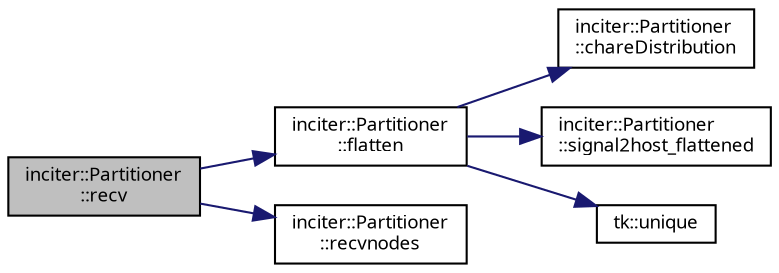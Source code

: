 digraph "inciter::Partitioner::recv"
{
 // INTERACTIVE_SVG=YES
  bgcolor="transparent";
  edge [fontname="sans-serif",fontsize="9",labelfontname="sans-serif",labelfontsize="9"];
  node [fontname="sans-serif",fontsize="9",shape=record];
  rankdir="LR";
  Node1 [label="inciter::Partitioner\l::recv",height=0.2,width=0.4,color="black", fillcolor="grey75", style="filled", fontcolor="black"];
  Node1 -> Node2 [color="midnightblue",fontsize="9",style="solid",fontname="sans-serif"];
  Node2 [label="inciter::Partitioner\l::flatten",height=0.2,width=0.4,color="black",URL="$classinciter_1_1_partitioner.html#ac5d8fc6bfcf39a2a4bf7414df3a8fff8",tooltip="Prepare owned mesh node IDs for reordering. "];
  Node2 -> Node3 [color="midnightblue",fontsize="9",style="solid",fontname="sans-serif"];
  Node3 [label="inciter::Partitioner\l::chareDistribution",height=0.2,width=0.4,color="black",URL="$classinciter_1_1_partitioner.html#a9e96c88d1373b6c3c878022a7b428ff0"];
  Node2 -> Node4 [color="midnightblue",fontsize="9",style="solid",fontname="sans-serif"];
  Node4 [label="inciter::Partitioner\l::signal2host_flattened",height=0.2,width=0.4,color="black",URL="$classinciter_1_1_partitioner.html#aed8c5c5a41ca8b3e608a2d678d0bc74f",tooltip="Signal host that we are ready for computing the communication map, required for parallel distributed ..."];
  Node2 -> Node5 [color="midnightblue",fontsize="9",style="solid",fontname="sans-serif"];
  Node5 [label="tk::unique",height=0.2,width=0.4,color="black",URL="$namespacetk.html#a87af1b002bc711716bd170a714bda211"];
  Node1 -> Node6 [color="midnightblue",fontsize="9",style="solid",fontname="sans-serif"];
  Node6 [label="inciter::Partitioner\l::recvnodes",height=0.2,width=0.4,color="black",URL="$classinciter_1_1_partitioner.html#ad86702672127c44131db862907418b18"];
}

